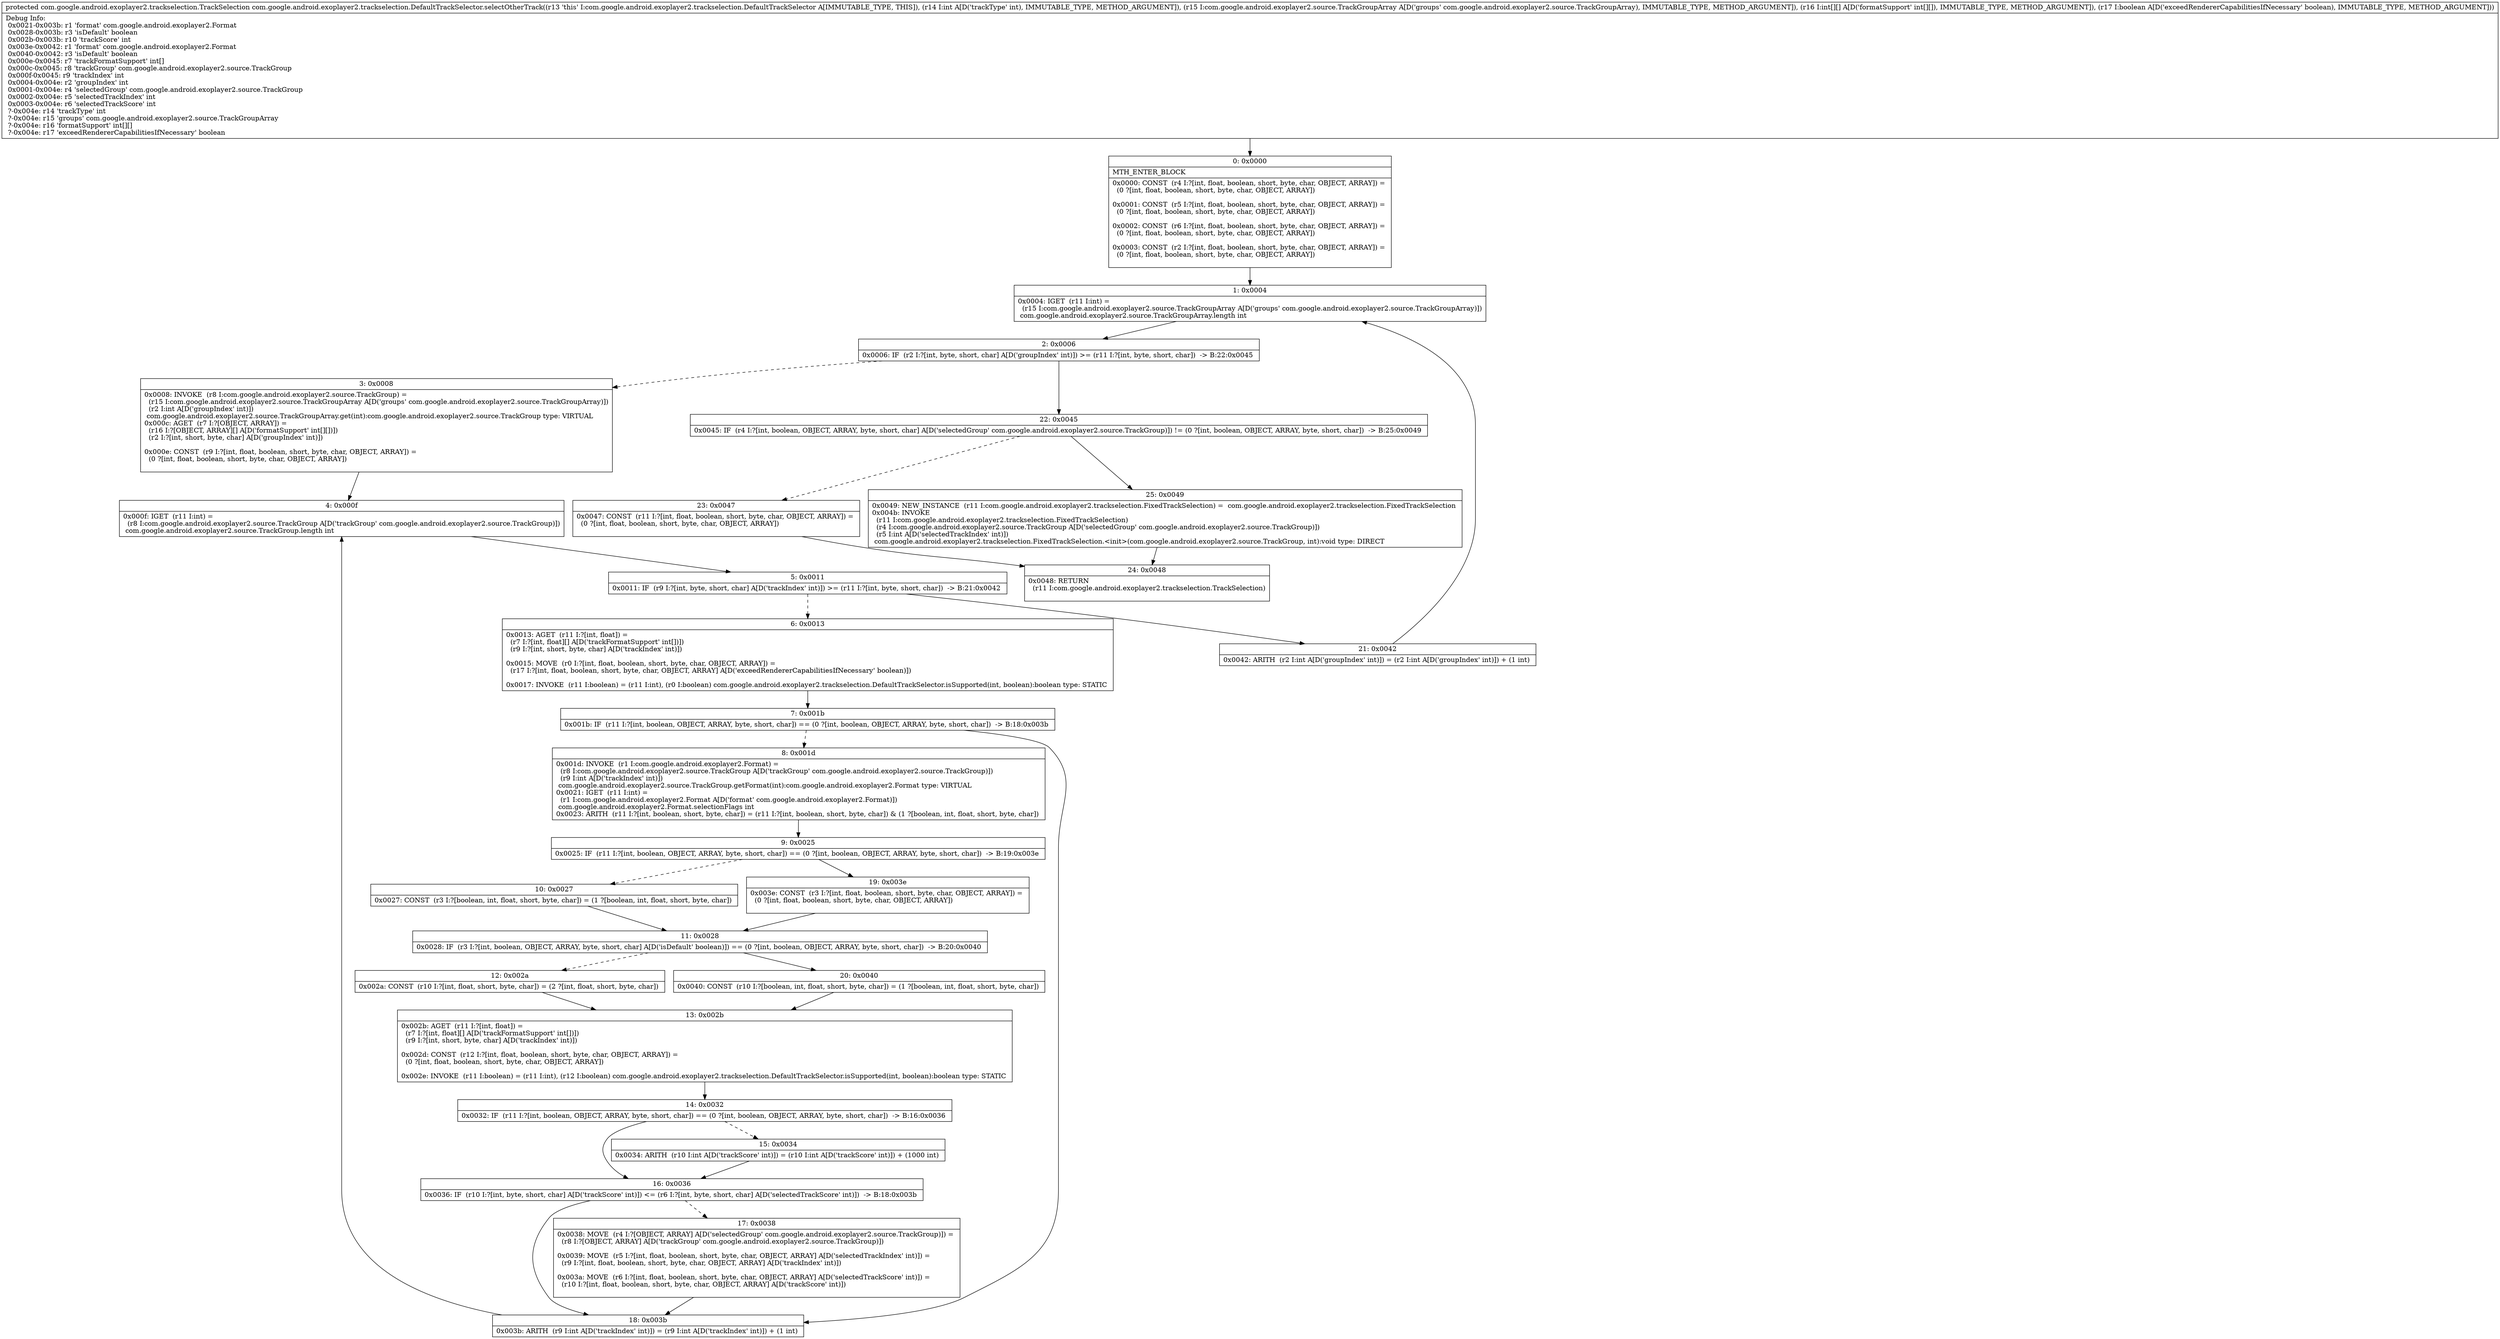 digraph "CFG forcom.google.android.exoplayer2.trackselection.DefaultTrackSelector.selectOtherTrack(ILcom\/google\/android\/exoplayer2\/source\/TrackGroupArray;[[IZ)Lcom\/google\/android\/exoplayer2\/trackselection\/TrackSelection;" {
Node_0 [shape=record,label="{0\:\ 0x0000|MTH_ENTER_BLOCK\l|0x0000: CONST  (r4 I:?[int, float, boolean, short, byte, char, OBJECT, ARRAY]) = \l  (0 ?[int, float, boolean, short, byte, char, OBJECT, ARRAY])\l \l0x0001: CONST  (r5 I:?[int, float, boolean, short, byte, char, OBJECT, ARRAY]) = \l  (0 ?[int, float, boolean, short, byte, char, OBJECT, ARRAY])\l \l0x0002: CONST  (r6 I:?[int, float, boolean, short, byte, char, OBJECT, ARRAY]) = \l  (0 ?[int, float, boolean, short, byte, char, OBJECT, ARRAY])\l \l0x0003: CONST  (r2 I:?[int, float, boolean, short, byte, char, OBJECT, ARRAY]) = \l  (0 ?[int, float, boolean, short, byte, char, OBJECT, ARRAY])\l \l}"];
Node_1 [shape=record,label="{1\:\ 0x0004|0x0004: IGET  (r11 I:int) = \l  (r15 I:com.google.android.exoplayer2.source.TrackGroupArray A[D('groups' com.google.android.exoplayer2.source.TrackGroupArray)])\l com.google.android.exoplayer2.source.TrackGroupArray.length int \l}"];
Node_2 [shape=record,label="{2\:\ 0x0006|0x0006: IF  (r2 I:?[int, byte, short, char] A[D('groupIndex' int)]) \>= (r11 I:?[int, byte, short, char])  \-\> B:22:0x0045 \l}"];
Node_3 [shape=record,label="{3\:\ 0x0008|0x0008: INVOKE  (r8 I:com.google.android.exoplayer2.source.TrackGroup) = \l  (r15 I:com.google.android.exoplayer2.source.TrackGroupArray A[D('groups' com.google.android.exoplayer2.source.TrackGroupArray)])\l  (r2 I:int A[D('groupIndex' int)])\l com.google.android.exoplayer2.source.TrackGroupArray.get(int):com.google.android.exoplayer2.source.TrackGroup type: VIRTUAL \l0x000c: AGET  (r7 I:?[OBJECT, ARRAY]) = \l  (r16 I:?[OBJECT, ARRAY][] A[D('formatSupport' int[][])])\l  (r2 I:?[int, short, byte, char] A[D('groupIndex' int)])\l \l0x000e: CONST  (r9 I:?[int, float, boolean, short, byte, char, OBJECT, ARRAY]) = \l  (0 ?[int, float, boolean, short, byte, char, OBJECT, ARRAY])\l \l}"];
Node_4 [shape=record,label="{4\:\ 0x000f|0x000f: IGET  (r11 I:int) = \l  (r8 I:com.google.android.exoplayer2.source.TrackGroup A[D('trackGroup' com.google.android.exoplayer2.source.TrackGroup)])\l com.google.android.exoplayer2.source.TrackGroup.length int \l}"];
Node_5 [shape=record,label="{5\:\ 0x0011|0x0011: IF  (r9 I:?[int, byte, short, char] A[D('trackIndex' int)]) \>= (r11 I:?[int, byte, short, char])  \-\> B:21:0x0042 \l}"];
Node_6 [shape=record,label="{6\:\ 0x0013|0x0013: AGET  (r11 I:?[int, float]) = \l  (r7 I:?[int, float][] A[D('trackFormatSupport' int[])])\l  (r9 I:?[int, short, byte, char] A[D('trackIndex' int)])\l \l0x0015: MOVE  (r0 I:?[int, float, boolean, short, byte, char, OBJECT, ARRAY]) = \l  (r17 I:?[int, float, boolean, short, byte, char, OBJECT, ARRAY] A[D('exceedRendererCapabilitiesIfNecessary' boolean)])\l \l0x0017: INVOKE  (r11 I:boolean) = (r11 I:int), (r0 I:boolean) com.google.android.exoplayer2.trackselection.DefaultTrackSelector.isSupported(int, boolean):boolean type: STATIC \l}"];
Node_7 [shape=record,label="{7\:\ 0x001b|0x001b: IF  (r11 I:?[int, boolean, OBJECT, ARRAY, byte, short, char]) == (0 ?[int, boolean, OBJECT, ARRAY, byte, short, char])  \-\> B:18:0x003b \l}"];
Node_8 [shape=record,label="{8\:\ 0x001d|0x001d: INVOKE  (r1 I:com.google.android.exoplayer2.Format) = \l  (r8 I:com.google.android.exoplayer2.source.TrackGroup A[D('trackGroup' com.google.android.exoplayer2.source.TrackGroup)])\l  (r9 I:int A[D('trackIndex' int)])\l com.google.android.exoplayer2.source.TrackGroup.getFormat(int):com.google.android.exoplayer2.Format type: VIRTUAL \l0x0021: IGET  (r11 I:int) = \l  (r1 I:com.google.android.exoplayer2.Format A[D('format' com.google.android.exoplayer2.Format)])\l com.google.android.exoplayer2.Format.selectionFlags int \l0x0023: ARITH  (r11 I:?[int, boolean, short, byte, char]) = (r11 I:?[int, boolean, short, byte, char]) & (1 ?[boolean, int, float, short, byte, char]) \l}"];
Node_9 [shape=record,label="{9\:\ 0x0025|0x0025: IF  (r11 I:?[int, boolean, OBJECT, ARRAY, byte, short, char]) == (0 ?[int, boolean, OBJECT, ARRAY, byte, short, char])  \-\> B:19:0x003e \l}"];
Node_10 [shape=record,label="{10\:\ 0x0027|0x0027: CONST  (r3 I:?[boolean, int, float, short, byte, char]) = (1 ?[boolean, int, float, short, byte, char]) \l}"];
Node_11 [shape=record,label="{11\:\ 0x0028|0x0028: IF  (r3 I:?[int, boolean, OBJECT, ARRAY, byte, short, char] A[D('isDefault' boolean)]) == (0 ?[int, boolean, OBJECT, ARRAY, byte, short, char])  \-\> B:20:0x0040 \l}"];
Node_12 [shape=record,label="{12\:\ 0x002a|0x002a: CONST  (r10 I:?[int, float, short, byte, char]) = (2 ?[int, float, short, byte, char]) \l}"];
Node_13 [shape=record,label="{13\:\ 0x002b|0x002b: AGET  (r11 I:?[int, float]) = \l  (r7 I:?[int, float][] A[D('trackFormatSupport' int[])])\l  (r9 I:?[int, short, byte, char] A[D('trackIndex' int)])\l \l0x002d: CONST  (r12 I:?[int, float, boolean, short, byte, char, OBJECT, ARRAY]) = \l  (0 ?[int, float, boolean, short, byte, char, OBJECT, ARRAY])\l \l0x002e: INVOKE  (r11 I:boolean) = (r11 I:int), (r12 I:boolean) com.google.android.exoplayer2.trackselection.DefaultTrackSelector.isSupported(int, boolean):boolean type: STATIC \l}"];
Node_14 [shape=record,label="{14\:\ 0x0032|0x0032: IF  (r11 I:?[int, boolean, OBJECT, ARRAY, byte, short, char]) == (0 ?[int, boolean, OBJECT, ARRAY, byte, short, char])  \-\> B:16:0x0036 \l}"];
Node_15 [shape=record,label="{15\:\ 0x0034|0x0034: ARITH  (r10 I:int A[D('trackScore' int)]) = (r10 I:int A[D('trackScore' int)]) + (1000 int) \l}"];
Node_16 [shape=record,label="{16\:\ 0x0036|0x0036: IF  (r10 I:?[int, byte, short, char] A[D('trackScore' int)]) \<= (r6 I:?[int, byte, short, char] A[D('selectedTrackScore' int)])  \-\> B:18:0x003b \l}"];
Node_17 [shape=record,label="{17\:\ 0x0038|0x0038: MOVE  (r4 I:?[OBJECT, ARRAY] A[D('selectedGroup' com.google.android.exoplayer2.source.TrackGroup)]) = \l  (r8 I:?[OBJECT, ARRAY] A[D('trackGroup' com.google.android.exoplayer2.source.TrackGroup)])\l \l0x0039: MOVE  (r5 I:?[int, float, boolean, short, byte, char, OBJECT, ARRAY] A[D('selectedTrackIndex' int)]) = \l  (r9 I:?[int, float, boolean, short, byte, char, OBJECT, ARRAY] A[D('trackIndex' int)])\l \l0x003a: MOVE  (r6 I:?[int, float, boolean, short, byte, char, OBJECT, ARRAY] A[D('selectedTrackScore' int)]) = \l  (r10 I:?[int, float, boolean, short, byte, char, OBJECT, ARRAY] A[D('trackScore' int)])\l \l}"];
Node_18 [shape=record,label="{18\:\ 0x003b|0x003b: ARITH  (r9 I:int A[D('trackIndex' int)]) = (r9 I:int A[D('trackIndex' int)]) + (1 int) \l}"];
Node_19 [shape=record,label="{19\:\ 0x003e|0x003e: CONST  (r3 I:?[int, float, boolean, short, byte, char, OBJECT, ARRAY]) = \l  (0 ?[int, float, boolean, short, byte, char, OBJECT, ARRAY])\l \l}"];
Node_20 [shape=record,label="{20\:\ 0x0040|0x0040: CONST  (r10 I:?[boolean, int, float, short, byte, char]) = (1 ?[boolean, int, float, short, byte, char]) \l}"];
Node_21 [shape=record,label="{21\:\ 0x0042|0x0042: ARITH  (r2 I:int A[D('groupIndex' int)]) = (r2 I:int A[D('groupIndex' int)]) + (1 int) \l}"];
Node_22 [shape=record,label="{22\:\ 0x0045|0x0045: IF  (r4 I:?[int, boolean, OBJECT, ARRAY, byte, short, char] A[D('selectedGroup' com.google.android.exoplayer2.source.TrackGroup)]) != (0 ?[int, boolean, OBJECT, ARRAY, byte, short, char])  \-\> B:25:0x0049 \l}"];
Node_23 [shape=record,label="{23\:\ 0x0047|0x0047: CONST  (r11 I:?[int, float, boolean, short, byte, char, OBJECT, ARRAY]) = \l  (0 ?[int, float, boolean, short, byte, char, OBJECT, ARRAY])\l \l}"];
Node_24 [shape=record,label="{24\:\ 0x0048|0x0048: RETURN  \l  (r11 I:com.google.android.exoplayer2.trackselection.TrackSelection)\l \l}"];
Node_25 [shape=record,label="{25\:\ 0x0049|0x0049: NEW_INSTANCE  (r11 I:com.google.android.exoplayer2.trackselection.FixedTrackSelection) =  com.google.android.exoplayer2.trackselection.FixedTrackSelection \l0x004b: INVOKE  \l  (r11 I:com.google.android.exoplayer2.trackselection.FixedTrackSelection)\l  (r4 I:com.google.android.exoplayer2.source.TrackGroup A[D('selectedGroup' com.google.android.exoplayer2.source.TrackGroup)])\l  (r5 I:int A[D('selectedTrackIndex' int)])\l com.google.android.exoplayer2.trackselection.FixedTrackSelection.\<init\>(com.google.android.exoplayer2.source.TrackGroup, int):void type: DIRECT \l}"];
MethodNode[shape=record,label="{protected com.google.android.exoplayer2.trackselection.TrackSelection com.google.android.exoplayer2.trackselection.DefaultTrackSelector.selectOtherTrack((r13 'this' I:com.google.android.exoplayer2.trackselection.DefaultTrackSelector A[IMMUTABLE_TYPE, THIS]), (r14 I:int A[D('trackType' int), IMMUTABLE_TYPE, METHOD_ARGUMENT]), (r15 I:com.google.android.exoplayer2.source.TrackGroupArray A[D('groups' com.google.android.exoplayer2.source.TrackGroupArray), IMMUTABLE_TYPE, METHOD_ARGUMENT]), (r16 I:int[][] A[D('formatSupport' int[][]), IMMUTABLE_TYPE, METHOD_ARGUMENT]), (r17 I:boolean A[D('exceedRendererCapabilitiesIfNecessary' boolean), IMMUTABLE_TYPE, METHOD_ARGUMENT]))  | Debug Info:\l  0x0021\-0x003b: r1 'format' com.google.android.exoplayer2.Format\l  0x0028\-0x003b: r3 'isDefault' boolean\l  0x002b\-0x003b: r10 'trackScore' int\l  0x003e\-0x0042: r1 'format' com.google.android.exoplayer2.Format\l  0x0040\-0x0042: r3 'isDefault' boolean\l  0x000e\-0x0045: r7 'trackFormatSupport' int[]\l  0x000c\-0x0045: r8 'trackGroup' com.google.android.exoplayer2.source.TrackGroup\l  0x000f\-0x0045: r9 'trackIndex' int\l  0x0004\-0x004e: r2 'groupIndex' int\l  0x0001\-0x004e: r4 'selectedGroup' com.google.android.exoplayer2.source.TrackGroup\l  0x0002\-0x004e: r5 'selectedTrackIndex' int\l  0x0003\-0x004e: r6 'selectedTrackScore' int\l  ?\-0x004e: r14 'trackType' int\l  ?\-0x004e: r15 'groups' com.google.android.exoplayer2.source.TrackGroupArray\l  ?\-0x004e: r16 'formatSupport' int[][]\l  ?\-0x004e: r17 'exceedRendererCapabilitiesIfNecessary' boolean\l}"];
MethodNode -> Node_0;
Node_0 -> Node_1;
Node_1 -> Node_2;
Node_2 -> Node_3[style=dashed];
Node_2 -> Node_22;
Node_3 -> Node_4;
Node_4 -> Node_5;
Node_5 -> Node_6[style=dashed];
Node_5 -> Node_21;
Node_6 -> Node_7;
Node_7 -> Node_8[style=dashed];
Node_7 -> Node_18;
Node_8 -> Node_9;
Node_9 -> Node_10[style=dashed];
Node_9 -> Node_19;
Node_10 -> Node_11;
Node_11 -> Node_12[style=dashed];
Node_11 -> Node_20;
Node_12 -> Node_13;
Node_13 -> Node_14;
Node_14 -> Node_15[style=dashed];
Node_14 -> Node_16;
Node_15 -> Node_16;
Node_16 -> Node_17[style=dashed];
Node_16 -> Node_18;
Node_17 -> Node_18;
Node_18 -> Node_4;
Node_19 -> Node_11;
Node_20 -> Node_13;
Node_21 -> Node_1;
Node_22 -> Node_23[style=dashed];
Node_22 -> Node_25;
Node_23 -> Node_24;
Node_25 -> Node_24;
}

